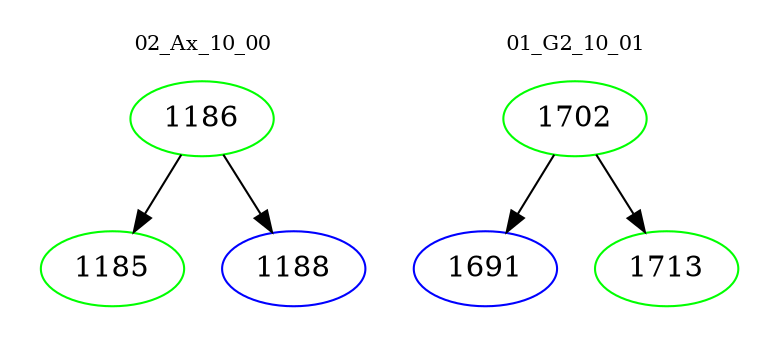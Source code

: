 digraph{
subgraph cluster_0 {
color = white
label = "02_Ax_10_00";
fontsize=10;
T0_1186 [label="1186", color="green"]
T0_1186 -> T0_1185 [color="black"]
T0_1185 [label="1185", color="green"]
T0_1186 -> T0_1188 [color="black"]
T0_1188 [label="1188", color="blue"]
}
subgraph cluster_1 {
color = white
label = "01_G2_10_01";
fontsize=10;
T1_1702 [label="1702", color="green"]
T1_1702 -> T1_1691 [color="black"]
T1_1691 [label="1691", color="blue"]
T1_1702 -> T1_1713 [color="black"]
T1_1713 [label="1713", color="green"]
}
}
